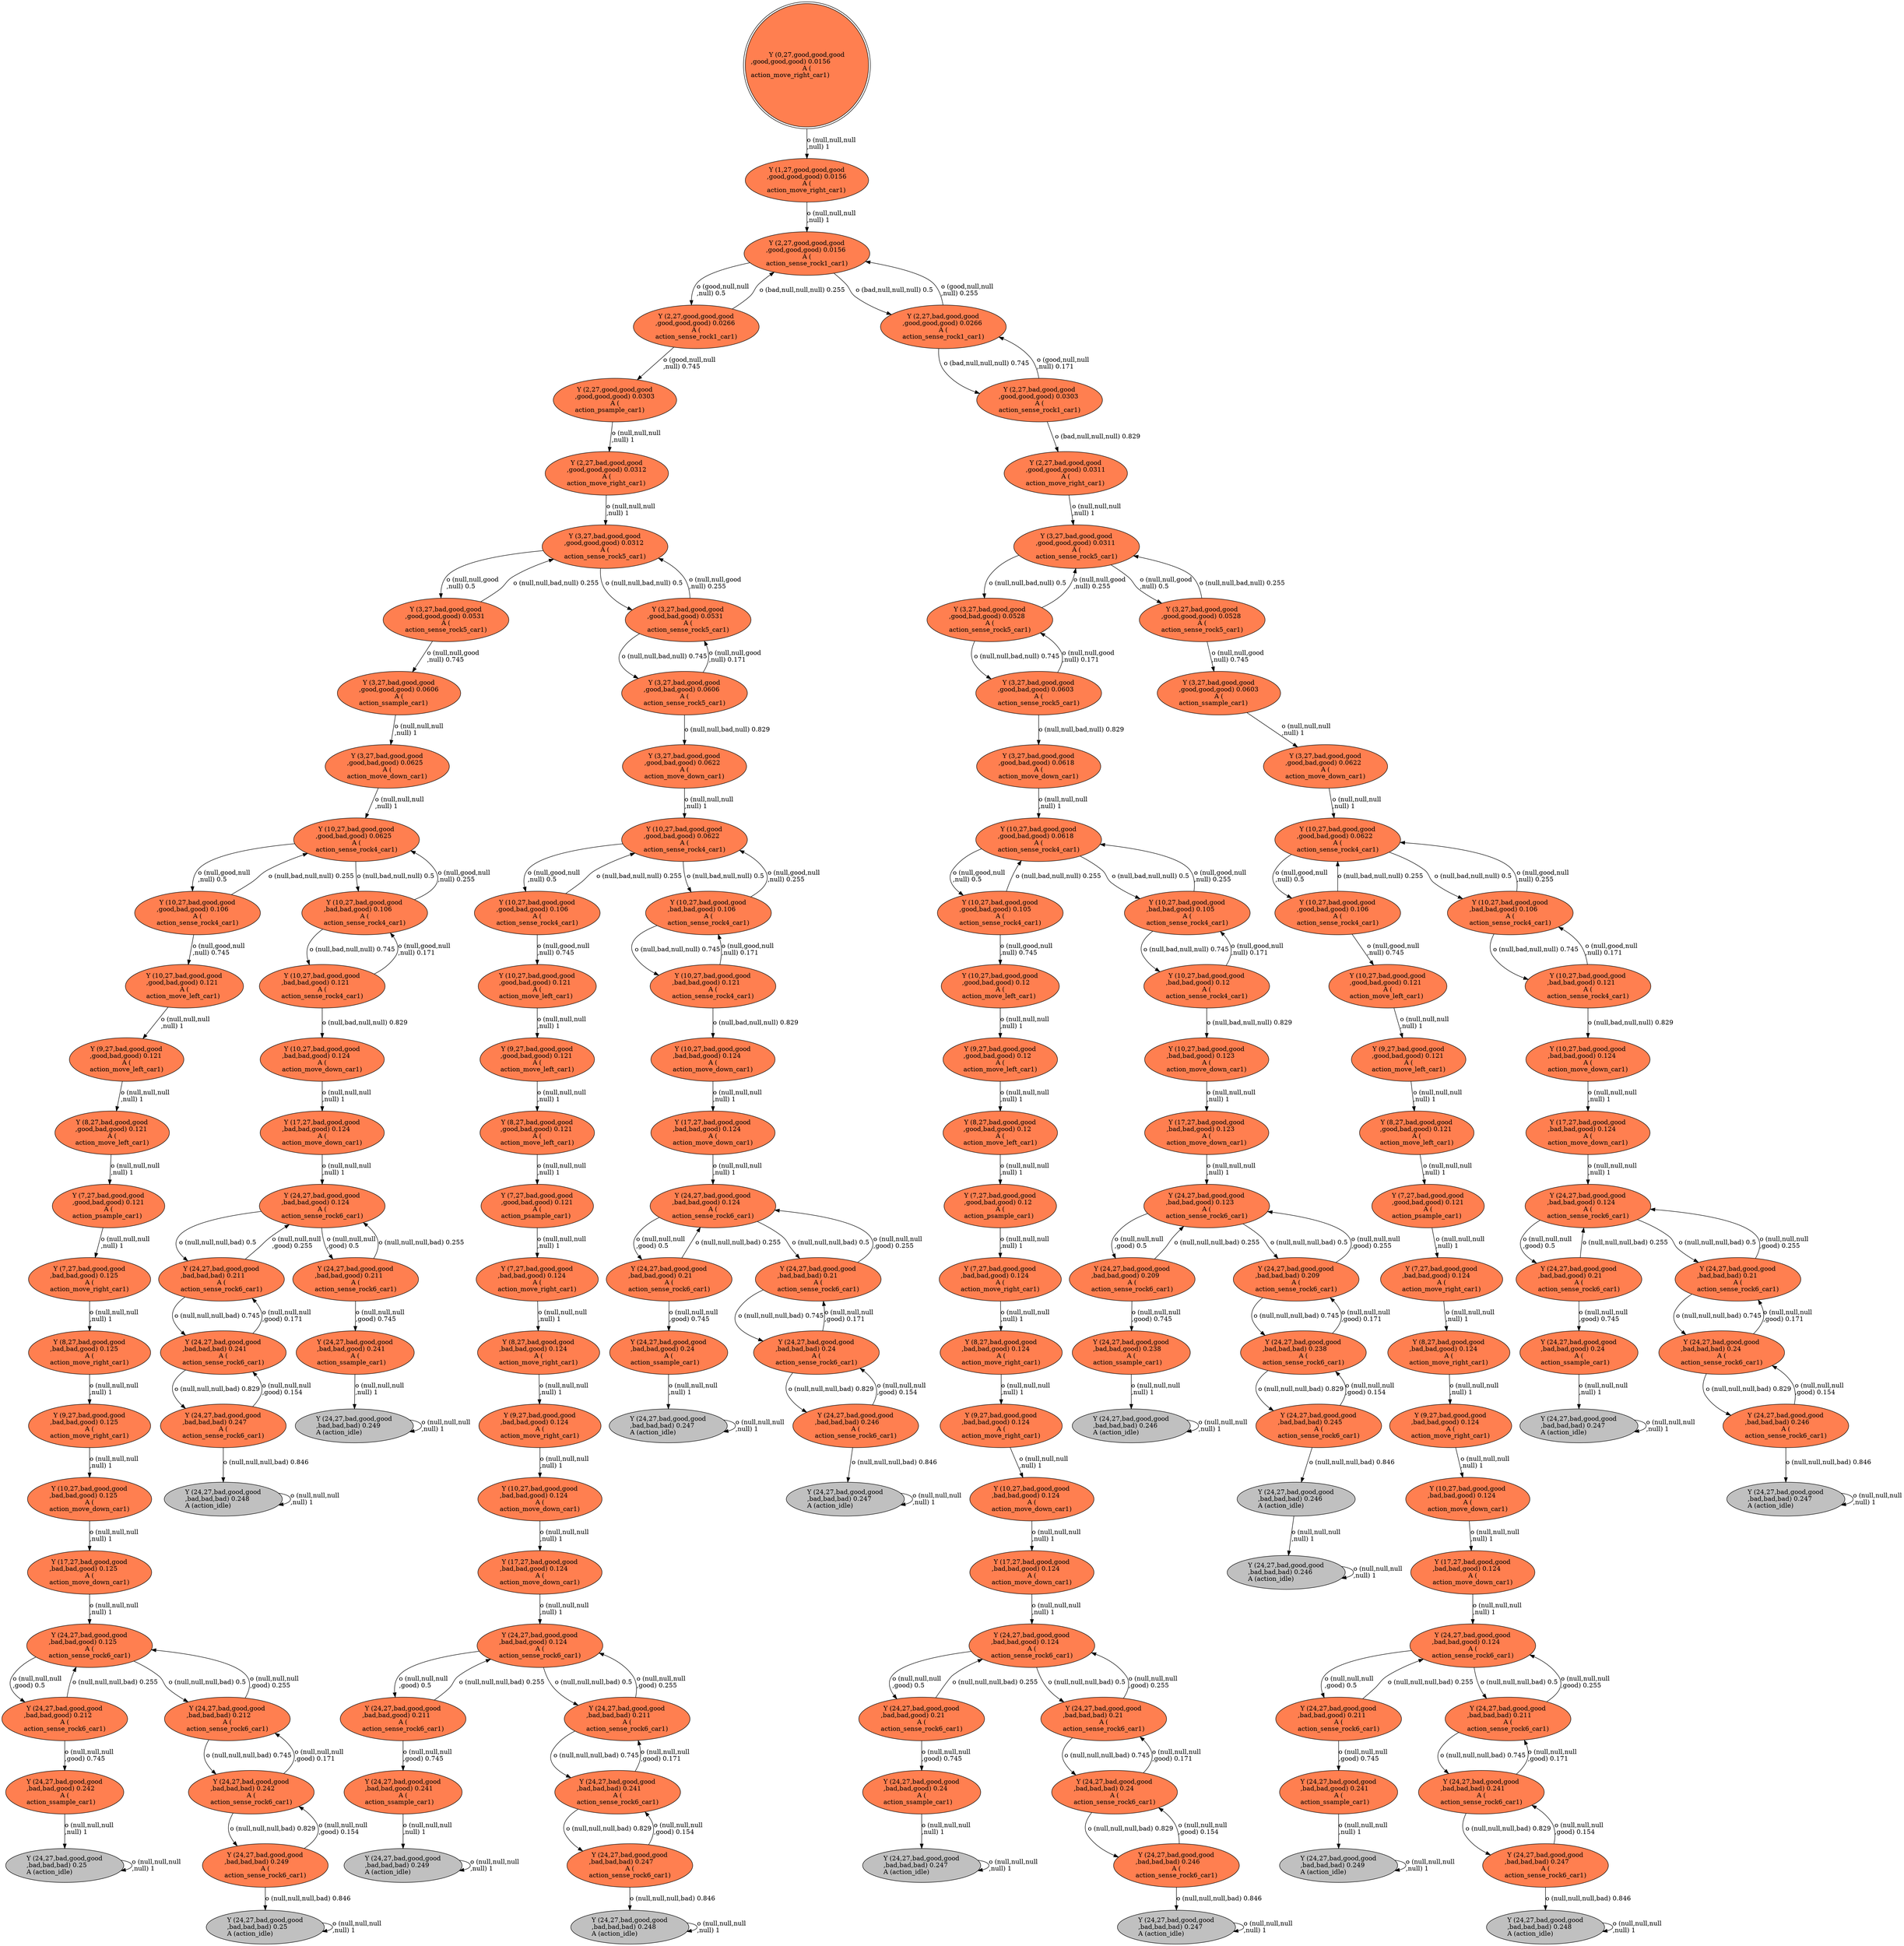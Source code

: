 digraph G {
root [color=black, fillcolor=coral, label="Y (0,27,good,good,good\n,good,good,good) 0.0156\lA (\naction_move_right_car1)\l", labeljust="l", shape=doublecircle, style=filled];
x0row27 [color=black, fillcolor=coral, label="Y (2,27,bad,good,good\n,good,good,good) 0.0312\lA (\naction_move_right_car1)\l", style=filled];
x0row28 [color=black, fillcolor=coral, label="Y (2,27,good,good,good\n,good,good,good) 0.0266\lA (\naction_sense_rock1_car1)\l", style=filled];
x0row29 [color=black, fillcolor=coral, label="Y (2,27,bad,good,good\n,good,good,good) 0.0266\lA (\naction_sense_rock1_car1)\l", style=filled];
x0row41 [color=black, fillcolor=coral, label="Y (2,27,good,good,good\n,good,good,good) 0.0303\lA (\naction_psample_car1)\l", style=filled];
x0row63 [color=black, fillcolor=coral, label="Y (3,27,bad,good,good\n,good,good,good) 0.0312\lA (\naction_sense_rock5_car1)\l", style=filled];
x0row74 [color=black, fillcolor=coral, label="Y (3,27,bad,good,good\n,good,bad,good) 0.0625\lA (\naction_move_down_car1)\l", style=filled];
x0row193 [color=black, fillcolor=grey, label="Y (24,27,bad,good,good\n,bad,bad,bad) 0.25\lA (action_idle)\l", style=filled];
x0row194 [color=black, fillcolor=coral, label="Y (24,27,bad,good,good\n,bad,bad,good) 0.212\lA (\naction_sense_rock6_car1)\l", style=filled];
x0row195 [color=black, fillcolor=coral, label="Y (24,27,bad,good,good\n,bad,bad,bad) 0.212\lA (\naction_sense_rock6_car1)\l", style=filled];
x0row200 [color=black, fillcolor=coral, label="Y (24,27,bad,good,good\n,bad,bad,good) 0.242\lA (\naction_ssample_car1)\l", style=filled];
x0row1 [color=black, fillcolor=coral, label="Y (1,27,good,good,good\n,good,good,good) 0.0156\lA (\naction_move_right_car1)\l", style=filled];
x0row111 [color=black, fillcolor=coral, label="Y (10,27,bad,good,good\n,good,bad,good) 0.106\lA (\naction_sense_rock4_car1)\l", style=filled];
x0row112 [color=black, fillcolor=coral, label="Y (10,27,bad,good,good\n,bad,bad,good) 0.106\lA (\naction_sense_rock4_car1)\l", style=filled];
x0row120 [color=black, fillcolor=coral, label="Y (10,27,bad,good,good\n,good,bad,good) 0.121\lA (\naction_move_left_car1)\l", style=filled];
x0row125 [color=black, fillcolor=coral, label="Y (9,27,bad,good,good\n,good,bad,good) 0.121\lA (\naction_move_left_car1)\l", style=filled];
x0row160 [color=black, fillcolor=coral, label="Y (8,27,bad,good,good\n,bad,bad,good) 0.125\lA (\naction_move_right_car1)\l", style=filled];
x0row102 [color=black, fillcolor=coral, label="Y (10,27,bad,good,good\n,good,bad,good) 0.0625\lA (\naction_sense_rock4_car1)\l", style=filled];
x0row250 [color=black, fillcolor=coral, label="Y (17,27,bad,good,good\n,bad,bad,good) 0.124\lA (\naction_move_down_car1)\l", style=filled];
x0row265 [color=black, fillcolor=grey, label="Y (24,27,bad,good,good\n,bad,bad,bad) 0.249\lA (action_idle)\l", style=filled];
x0row13 [color=black, fillcolor=coral, label="Y (2,27,good,good,good\n,good,good,good) 0.0156\lA (\naction_sense_rock1_car1)\l", style=filled];
x0row77 [color=black, fillcolor=coral, label="Y (3,27,bad,good,good\n,good,good,good) 0.0531\lA (\naction_sense_rock5_car1)\l", style=filled];
x0row78 [color=black, fillcolor=coral, label="Y (3,27,bad,good,good\n,good,bad,good) 0.0531\lA (\naction_sense_rock5_car1)\l", style=filled];
x0row87 [color=black, fillcolor=coral, label="Y (3,27,bad,good,good\n,good,good,good) 0.0606\lA (\naction_ssample_car1)\l", style=filled];
x0row902 [color=black, fillcolor=grey, label="Y (24,27,bad,good,good\n,bad,bad,bad) 0.247\lA (action_idle)\l", style=filled];
x0row907 [color=black, fillcolor=coral, label="Y (24,27,bad,good,good\n,bad,bad,good) 0.21\lA (\naction_sense_rock6_car1)\l", style=filled];
x0row908 [color=black, fillcolor=coral, label="Y (24,27,bad,good,good\n,bad,bad,bad) 0.21\lA (\naction_sense_rock6_car1)\l", style=filled];
x0row917 [color=black, fillcolor=coral, label="Y (24,27,bad,good,good\n,bad,bad,good) 0.24\lA (\naction_ssample_car1)\l", style=filled];
x0row943 [color=black, fillcolor=coral, label="Y (24,27,bad,good,good\n,bad,bad,bad) 0.24\lA (\naction_sense_rock6_car1)\l", style=filled];
x0row952 [color=black, fillcolor=coral, label="Y (24,27,bad,good,good\n,bad,bad,bad) 0.246\lA (\naction_sense_rock6_car1)\l", style=filled];
x0row961 [color=black, fillcolor=grey, label="Y (24,27,bad,good,good\n,bad,bad,bad) 0.247\lA (action_idle)\l", style=filled];
x0row979 [color=black, fillcolor=coral, label="Y (3,27,bad,good,good\n,good,bad,good) 0.0603\lA (\naction_sense_rock5_car1)\l", style=filled];
x0row1331 [color=black, fillcolor=grey, label="Y (24,27,bad,good,good\n,bad,bad,bad) 0.246\lA (action_idle)\l", style=filled];
x0row990 [color=black, fillcolor=coral, label="Y (3,27,bad,good,good\n,good,bad,good) 0.0618\lA (\naction_move_down_car1)\l", style=filled];
x0row996 [color=black, fillcolor=coral, label="Y (10,27,bad,good,good\n,good,bad,good) 0.0618\lA (\naction_sense_rock4_car1)\l", style=filled];
x0row324 [color=black, fillcolor=coral, label="Y (3,27,bad,good,good\n,good,bad,good) 0.0606\lA (\naction_sense_rock5_car1)\l", style=filled];
x0row333 [color=black, fillcolor=coral, label="Y (3,27,bad,good,good\n,good,bad,good) 0.0622\lA (\naction_move_down_car1)\l", style=filled];
x0row339 [color=black, fillcolor=coral, label="Y (10,27,bad,good,good\n,good,bad,good) 0.0622\lA (\naction_sense_rock4_car1)\l", style=filled];
x0row1010 [color=black, fillcolor=coral, label="Y (10,27,bad,good,good\n,good,bad,good) 0.105\lA (\naction_sense_rock4_car1)\l", style=filled];
x0row1011 [color=black, fillcolor=coral, label="Y (10,27,bad,good,good\n,bad,bad,good) 0.105\lA (\naction_sense_rock4_car1)\l", style=filled];
x0row1023 [color=black, fillcolor=coral, label="Y (10,27,bad,good,good\n,good,bad,good) 0.12\lA (\naction_move_left_car1)\l", style=filled];
x0row1030 [color=black, fillcolor=coral, label="Y (9,27,bad,good,good\n,good,bad,good) 0.12\lA (\naction_move_left_car1)\l", style=filled];
x0row1042 [color=black, fillcolor=coral, label="Y (8,27,bad,good,good\n,good,bad,good) 0.12\lA (\naction_move_left_car1)\l", style=filled];
x0row1055 [color=black, fillcolor=coral, label="Y (7,27,bad,good,good\n,good,bad,good) 0.12\lA (\naction_psample_car1)\l", style=filled];
x0row741 [color=black, fillcolor=coral, label="Y (7,27,bad,good,good\n,good,bad,good) 0.121\lA (\naction_psample_car1)\l", style=filled];
x0row564 [color=black, fillcolor=coral, label="Y (24,27,bad,good,good\n,bad,bad,good) 0.24\lA (\naction_ssample_car1)\l", style=filled];
x0row539 [color=black, fillcolor=coral, label="Y (24,27,bad,good,good\n,bad,bad,good) 0.124\lA (\naction_sense_rock6_car1)\l", style=filled];
x0row549 [color=black, fillcolor=grey, label="Y (24,27,bad,good,good\n,bad,bad,bad) 0.247\lA (action_idle)\l", style=filled];
x0row554 [color=black, fillcolor=coral, label="Y (24,27,bad,good,good\n,bad,bad,good) 0.21\lA (\naction_sense_rock6_car1)\l", style=filled];
x0row555 [color=black, fillcolor=coral, label="Y (24,27,bad,good,good\n,bad,bad,bad) 0.21\lA (\naction_sense_rock6_car1)\l", style=filled];
x0row511 [color=black, fillcolor=coral, label="Y (10,27,bad,good,good\n,bad,bad,good) 0.121\lA (\naction_sense_rock4_car1)\l", style=filled];
x0row754 [color=black, fillcolor=coral, label="Y (7,27,bad,good,good\n,bad,bad,good) 0.124\lA (\naction_move_right_car1)\l", style=filled];
x0row763 [color=black, fillcolor=coral, label="Y (8,27,bad,good,good\n,bad,bad,good) 0.124\lA (\naction_move_right_car1)\l", style=filled];
x0row623 [color=black, fillcolor=coral, label="Y (2,27,bad,good,good\n,good,good,good) 0.0303\lA (\naction_sense_rock1_car1)\l", style=filled];
x0row635 [color=black, fillcolor=coral, label="Y (2,27,bad,good,good\n,good,good,good) 0.0311\lA (\naction_move_right_car1)\l", style=filled];
x0row484 [color=black, fillcolor=coral, label="Y (24,27,bad,good,good\n,bad,bad,bad) 0.241\lA (\naction_sense_rock6_car1)\l", style=filled];
x0row491 [color=black, fillcolor=coral, label="Y (24,27,bad,good,good\n,bad,bad,bad) 0.247\lA (\naction_sense_rock6_car1)\l", style=filled];
x0row498 [color=black, fillcolor=grey, label="Y (24,27,bad,good,good\n,bad,bad,bad) 0.248\lA (action_idle)\l", style=filled];
x0row521 [color=black, fillcolor=coral, label="Y (10,27,bad,good,good\n,bad,bad,good) 0.124\lA (\naction_move_down_car1)\l", style=filled];
x0row530 [color=black, fillcolor=coral, label="Y (17,27,bad,good,good\n,bad,bad,good) 0.124\lA (\naction_move_down_car1)\l", style=filled];
x0row608 [color=black, fillcolor=grey, label="Y (24,27,bad,good,good\n,bad,bad,bad) 0.247\lA (action_idle)\l", style=filled];
x0row1124 [color=black, fillcolor=coral, label="Y (24,27,bad,good,good\n,bad,bad,good) 0.124\lA (\naction_sense_rock6_car1)\l", style=filled];
x0row1134 [color=black, fillcolor=grey, label="Y (24,27,bad,good,good\n,bad,bad,bad) 0.247\lA (action_idle)\l", style=filled];
x0row1139 [color=black, fillcolor=coral, label="Y (24,27,bad,good,good\n,bad,bad,good) 0.21\lA (\naction_sense_rock6_car1)\l", style=filled];
x0row1140 [color=black, fillcolor=coral, label="Y (24,27,bad,good,good\n,bad,bad,bad) 0.21\lA (\naction_sense_rock6_car1)\l", style=filled];
x0row1210 [color=black, fillcolor=coral, label="Y (10,27,bad,good,good\n,bad,bad,good) 0.12\lA (\naction_sense_rock4_car1)\l", style=filled];
x0row1222 [color=black, fillcolor=coral, label="Y (10,27,bad,good,good\n,bad,bad,good) 0.123\lA (\naction_move_down_car1)\l", style=filled];
x0row704 [color=black, fillcolor=coral, label="Y (10,27,bad,good,good\n,good,bad,good) 0.106\lA (\naction_sense_rock4_car1)\l", style=filled];
x0row705 [color=black, fillcolor=coral, label="Y (10,27,bad,good,good\n,bad,bad,good) 0.106\lA (\naction_sense_rock4_car1)\l", style=filled];
x0row730 [color=black, fillcolor=coral, label="Y (8,27,bad,good,good\n,good,bad,good) 0.121\lA (\naction_move_left_car1)\l", style=filled];
x0row715 [color=black, fillcolor=coral, label="Y (10,27,bad,good,good\n,good,bad,good) 0.121\lA (\naction_move_left_car1)\l", style=filled];
x0row720 [color=black, fillcolor=coral, label="Y (9,27,bad,good,good\n,good,bad,good) 0.121\lA (\naction_move_left_car1)\l", style=filled];
x0row464 [color=black, fillcolor=coral, label="Y (24,27,bad,good,good\n,bad,bad,good) 0.241\lA (\naction_ssample_car1)\l", style=filled];
x0row663 [color=black, fillcolor=coral, label="Y (3,27,bad,good,good\n,good,bad,good) 0.0528\lA (\naction_sense_rock5_car1)\l", style=filled];
x0row662 [color=black, fillcolor=coral, label="Y (3,27,bad,good,good\n,good,good,good) 0.0528\lA (\naction_sense_rock5_car1)\l", style=filled];
x0row674 [color=black, fillcolor=coral, label="Y (3,27,bad,good,good\n,good,good,good) 0.0603\lA (\naction_ssample_car1)\l", style=filled];
x0row303 [color=black, fillcolor=coral, label="Y (24,27,bad,good,good\n,bad,bad,bad) 0.247\lA (\naction_sense_rock6_car1)\l", style=filled];
x0row310 [color=black, fillcolor=grey, label="Y (24,27,bad,good,good\n,bad,bad,bad) 0.248\lA (action_idle)\l", style=filled];
x0row182 [color=black, fillcolor=coral, label="Y (17,27,bad,good,good\n,bad,bad,good) 0.125\lA (\naction_move_down_car1)\l", style=filled];
x0row187 [color=black, fillcolor=coral, label="Y (24,27,bad,good,good\n,bad,bad,good) 0.125\lA (\naction_sense_rock6_car1)\l", style=filled];
x0row296 [color=black, fillcolor=coral, label="Y (24,27,bad,good,good\n,bad,bad,bad) 0.241\lA (\naction_sense_rock6_car1)\l", style=filled];
x0row167 [color=black, fillcolor=coral, label="Y (9,27,bad,good,good\n,bad,bad,good) 0.125\lA (\naction_move_right_car1)\l", style=filled];
x0row174 [color=black, fillcolor=coral, label="Y (10,27,bad,good,good\n,bad,bad,good) 0.125\lA (\naction_move_down_car1)\l", style=filled];
x0row219 [color=black, fillcolor=coral, label="Y (24,27,bad,good,good\n,bad,bad,bad) 0.249\lA (\naction_sense_rock6_car1)\l", style=filled];
x0row224 [color=black, fillcolor=grey, label="Y (24,27,bad,good,good\n,bad,bad,bad) 0.25\lA (action_idle)\l", style=filled];
x0row257 [color=black, fillcolor=coral, label="Y (24,27,bad,good,good\n,bad,bad,good) 0.124\lA (\naction_sense_rock6_car1)\l", style=filled];
x0row133 [color=black, fillcolor=coral, label="Y (8,27,bad,good,good\n,good,bad,good) 0.121\lA (\naction_move_left_car1)\l", style=filled];
x0row142 [color=black, fillcolor=coral, label="Y (7,27,bad,good,good\n,good,bad,good) 0.121\lA (\naction_psample_car1)\l", style=filled];
x0row269 [color=black, fillcolor=coral, label="Y (24,27,bad,good,good\n,bad,bad,bad) 0.211\lA (\naction_sense_rock6_car1)\l", style=filled];
x0row268 [color=black, fillcolor=coral, label="Y (24,27,bad,good,good\n,bad,bad,good) 0.211\lA (\naction_sense_rock6_car1)\l", style=filled];
x0row276 [color=black, fillcolor=coral, label="Y (24,27,bad,good,good\n,bad,bad,good) 0.241\lA (\naction_ssample_car1)\l", style=filled];
x0row153 [color=black, fillcolor=coral, label="Y (7,27,bad,good,good\n,bad,bad,good) 0.125\lA (\naction_move_right_car1)\l", style=filled];
x0row214 [color=black, fillcolor=coral, label="Y (24,27,bad,good,good\n,bad,bad,bad) 0.242\lA (\naction_sense_rock6_car1)\l", style=filled];
x0row235 [color=black, fillcolor=coral, label="Y (10,27,bad,good,good\n,bad,bad,good) 0.121\lA (\naction_sense_rock4_car1)\l", style=filled];
x0row243 [color=black, fillcolor=coral, label="Y (10,27,bad,good,good\n,bad,bad,good) 0.124\lA (\naction_move_down_car1)\l", style=filled];
x0row691 [color=black, fillcolor=coral, label="Y (10,27,bad,good,good\n,good,bad,good) 0.0622\lA (\naction_sense_rock4_car1)\l", style=filled];
x0row1254 [color=black, fillcolor=grey, label="Y (24,27,bad,good,good\n,bad,bad,bad) 0.246\lA (action_idle)\l", style=filled];
x0row1261 [color=black, fillcolor=coral, label="Y (24,27,bad,good,good\n,bad,bad,good) 0.209\lA (\naction_sense_rock6_car1)\l", style=filled];
x0row1262 [color=black, fillcolor=coral, label="Y (24,27,bad,good,good\n,bad,bad,bad) 0.209\lA (\naction_sense_rock6_car1)\l", style=filled];
x0row590 [color=black, fillcolor=coral, label="Y (24,27,bad,good,good\n,bad,bad,bad) 0.24\lA (\naction_sense_rock6_car1)\l", style=filled];
x0row599 [color=black, fillcolor=coral, label="Y (24,27,bad,good,good\n,bad,bad,bad) 0.246\lA (\naction_sense_rock6_car1)\l", style=filled];
x0row772 [color=black, fillcolor=coral, label="Y (9,27,bad,good,good\n,bad,bad,good) 0.124\lA (\naction_move_right_car1)\l", style=filled];
x0row781 [color=black, fillcolor=coral, label="Y (10,27,bad,good,good\n,bad,bad,good) 0.124\lA (\naction_move_down_car1)\l", style=filled];
x0row806 [color=black, fillcolor=grey, label="Y (24,27,bad,good,good\n,bad,bad,bad) 0.249\lA (action_idle)\l", style=filled];
x0row809 [color=black, fillcolor=coral, label="Y (24,27,bad,good,good\n,bad,bad,good) 0.211\lA (\naction_sense_rock6_car1)\l", style=filled];
x0row810 [color=black, fillcolor=coral, label="Y (24,27,bad,good,good\n,bad,bad,bad) 0.211\lA (\naction_sense_rock6_car1)\l", style=filled];
x0row817 [color=black, fillcolor=coral, label="Y (24,27,bad,good,good\n,bad,bad,good) 0.241\lA (\naction_ssample_car1)\l", style=filled];
x0row1231 [color=black, fillcolor=coral, label="Y (17,27,bad,good,good\n,bad,bad,good) 0.123\lA (\naction_move_down_car1)\l", style=filled];
x0row1242 [color=black, fillcolor=coral, label="Y (24,27,bad,good,good\n,bad,bad,good) 0.123\lA (\naction_sense_rock6_car1)\l", style=filled];
x0row844 [color=black, fillcolor=coral, label="Y (24,27,bad,good,good\n,bad,bad,bad) 0.247\lA (\naction_sense_rock6_car1)\l", style=filled];
x0row851 [color=black, fillcolor=grey, label="Y (24,27,bad,good,good\n,bad,bad,bad) 0.248\lA (action_idle)\l", style=filled];
x0row645 [color=black, fillcolor=coral, label="Y (3,27,bad,good,good\n,good,good,good) 0.0311\lA (\naction_sense_rock5_car1)\l", style=filled];
x0row657 [color=black, fillcolor=coral, label="Y (3,27,bad,good,good\n,good,bad,good) 0.0622\lA (\naction_move_down_car1)\l", style=filled];
x0row1316 [color=black, fillcolor=coral, label="Y (24,27,bad,good,good\n,bad,bad,bad) 0.245\lA (\naction_sense_rock6_car1)\l", style=filled];
x0row1327 [color=black, fillcolor=grey, label="Y (24,27,bad,good,good\n,bad,bad,bad) 0.246\lA (action_idle)\l", style=filled];
x0row1103 [color=black, fillcolor=coral, label="Y (10,27,bad,good,good\n,bad,bad,good) 0.124\lA (\naction_move_down_car1)\l", style=filled];
x0row1115 [color=black, fillcolor=coral, label="Y (17,27,bad,good,good\n,bad,bad,good) 0.124\lA (\naction_move_down_car1)\l", style=filled];
x0row883 [color=black, fillcolor=coral, label="Y (17,27,bad,good,good\n,bad,bad,good) 0.124\lA (\naction_move_down_car1)\l", style=filled];
x0row892 [color=black, fillcolor=coral, label="Y (24,27,bad,good,good\n,bad,bad,good) 0.124\lA (\naction_sense_rock6_car1)\l", style=filled];
x0row428 [color=black, fillcolor=coral, label="Y (10,27,bad,good,good\n,bad,bad,good) 0.124\lA (\naction_move_down_car1)\l", style=filled];
x0row438 [color=black, fillcolor=coral, label="Y (17,27,bad,good,good\n,bad,bad,good) 0.124\lA (\naction_move_down_car1)\l", style=filled];
x0row445 [color=black, fillcolor=coral, label="Y (24,27,bad,good,good\n,bad,bad,good) 0.124\lA (\naction_sense_rock6_car1)\l", style=filled];
x0row388 [color=black, fillcolor=coral, label="Y (7,27,bad,good,good\n,good,bad,good) 0.121\lA (\naction_psample_car1)\l", style=filled];
x0row401 [color=black, fillcolor=coral, label="Y (7,27,bad,good,good\n,bad,bad,good) 0.124\lA (\naction_move_right_car1)\l", style=filled];
x0row1305 [color=black, fillcolor=coral, label="Y (24,27,bad,good,good\n,bad,bad,bad) 0.238\lA (\naction_sense_rock6_car1)\l", style=filled];
x0row1175 [color=black, fillcolor=coral, label="Y (24,27,bad,good,good\n,bad,bad,bad) 0.24\lA (\naction_sense_rock6_car1)\l", style=filled];
x0row1184 [color=black, fillcolor=coral, label="Y (24,27,bad,good,good\n,bad,bad,bad) 0.246\lA (\naction_sense_rock6_car1)\l", style=filled];
x0row453 [color=black, fillcolor=grey, label="Y (24,27,bad,good,good\n,bad,bad,bad) 0.249\lA (action_idle)\l", style=filled];
x0row456 [color=black, fillcolor=coral, label="Y (24,27,bad,good,good\n,bad,bad,good) 0.211\lA (\naction_sense_rock6_car1)\l", style=filled];
x0row457 [color=black, fillcolor=coral, label="Y (24,27,bad,good,good\n,bad,bad,bad) 0.211\lA (\naction_sense_rock6_car1)\l", style=filled];
x0row1273 [color=black, fillcolor=coral, label="Y (24,27,bad,good,good\n,bad,bad,good) 0.238\lA (\naction_ssample_car1)\l", style=filled];
x0row1149 [color=black, fillcolor=coral, label="Y (24,27,bad,good,good\n,bad,bad,good) 0.24\lA (\naction_ssample_car1)\l", style=filled];
x0row410 [color=black, fillcolor=coral, label="Y (8,27,bad,good,good\n,bad,bad,good) 0.124\lA (\naction_move_right_car1)\l", style=filled];
x0row419 [color=black, fillcolor=coral, label="Y (9,27,bad,good,good\n,bad,bad,good) 0.124\lA (\naction_move_right_car1)\l", style=filled];
x0row349 [color=black, fillcolor=coral, label="Y (10,27,bad,good,good\n,good,bad,good) 0.106\lA (\naction_sense_rock4_car1)\l", style=filled];
x0row350 [color=black, fillcolor=coral, label="Y (10,27,bad,good,good\n,bad,bad,good) 0.106\lA (\naction_sense_rock4_car1)\l", style=filled];
x0row360 [color=black, fillcolor=coral, label="Y (10,27,bad,good,good\n,good,bad,good) 0.121\lA (\naction_move_left_car1)\l", style=filled];
x0row367 [color=black, fillcolor=coral, label="Y (9,27,bad,good,good\n,good,bad,good) 0.121\lA (\naction_move_left_car1)\l", style=filled];
x0row377 [color=black, fillcolor=coral, label="Y (8,27,bad,good,good\n,good,bad,good) 0.121\lA (\naction_move_left_car1)\l", style=filled];
x0row837 [color=black, fillcolor=coral, label="Y (24,27,bad,good,good\n,bad,bad,bad) 0.241\lA (\naction_sense_rock6_car1)\l", style=filled];
x0row1070 [color=black, fillcolor=coral, label="Y (7,27,bad,good,good\n,bad,bad,good) 0.124\lA (\naction_move_right_car1)\l", style=filled];
x0row1193 [color=black, fillcolor=grey, label="Y (24,27,bad,good,good\n,bad,bad,bad) 0.247\lA (action_idle)\l", style=filled];
x0row866 [color=black, fillcolor=coral, label="Y (10,27,bad,good,good\n,bad,bad,good) 0.121\lA (\naction_sense_rock4_car1)\l", style=filled];
x0row876 [color=black, fillcolor=coral, label="Y (10,27,bad,good,good\n,bad,bad,good) 0.124\lA (\naction_move_down_car1)\l", style=filled];
x0row1081 [color=black, fillcolor=coral, label="Y (8,27,bad,good,good\n,bad,bad,good) 0.124\lA (\naction_move_right_car1)\l", style=filled];
x0row1092 [color=black, fillcolor=coral, label="Y (9,27,bad,good,good\n,bad,bad,good) 0.124\lA (\naction_move_right_car1)\l", style=filled];
x0row791 [color=black, fillcolor=coral, label="Y (17,27,bad,good,good\n,bad,bad,good) 0.124\lA (\naction_move_down_car1)\l", style=filled];
x0row798 [color=black, fillcolor=coral, label="Y (24,27,bad,good,good\n,bad,bad,good) 0.124\lA (\naction_sense_rock6_car1)\l", style=filled];
root -> x0row1  [label="o (null,null,null\n,null) 1\l"];
x0row1 -> x0row13  [label="o (null,null,null\n,null) 1\l"];
x0row13 -> x0row28  [label="o (good,null,null\n,null) 0.5\l"];
x0row13 -> x0row29  [label="o (bad,null,null,null) 0.5\l"];
x0row28 -> x0row41  [label="o (good,null,null\n,null) 0.745\l"];
x0row28 -> x0row13  [label="o (bad,null,null,null) 0.255\l"];
x0row41 -> x0row27  [label="o (null,null,null\n,null) 1\l"];
x0row27 -> x0row63  [label="o (null,null,null\n,null) 1\l"];
x0row63 -> x0row77  [label="o (null,null,good\n,null) 0.5\l"];
x0row63 -> x0row78  [label="o (null,null,bad,null) 0.5\l"];
x0row77 -> x0row87  [label="o (null,null,good\n,null) 0.745\l"];
x0row77 -> x0row63  [label="o (null,null,bad,null) 0.255\l"];
x0row87 -> x0row74  [label="o (null,null,null\n,null) 1\l"];
x0row74 -> x0row102  [label="o (null,null,null\n,null) 1\l"];
x0row102 -> x0row111  [label="o (null,good,null\n,null) 0.5\l"];
x0row102 -> x0row112  [label="o (null,bad,null,null) 0.5\l"];
x0row111 -> x0row120  [label="o (null,good,null\n,null) 0.745\l"];
x0row111 -> x0row102  [label="o (null,bad,null,null) 0.255\l"];
x0row120 -> x0row125  [label="o (null,null,null\n,null) 1\l"];
x0row125 -> x0row133  [label="o (null,null,null\n,null) 1\l"];
x0row133 -> x0row142  [label="o (null,null,null\n,null) 1\l"];
x0row142 -> x0row153  [label="o (null,null,null\n,null) 1\l"];
x0row153 -> x0row160  [label="o (null,null,null\n,null) 1\l"];
x0row160 -> x0row167  [label="o (null,null,null\n,null) 1\l"];
x0row167 -> x0row174  [label="o (null,null,null\n,null) 1\l"];
x0row174 -> x0row182  [label="o (null,null,null\n,null) 1\l"];
x0row182 -> x0row187  [label="o (null,null,null\n,null) 1\l"];
x0row187 -> x0row194  [label="o (null,null,null\n,good) 0.5\l"];
x0row187 -> x0row195  [label="o (null,null,null,bad) 0.5\l"];
x0row194 -> x0row200  [label="o (null,null,null\n,good) 0.745\l"];
x0row194 -> x0row187  [label="o (null,null,null,bad) 0.255\l"];
x0row200 -> x0row193  [label="o (null,null,null\n,null) 1\l"];
x0row193 -> x0row193  [label="o (null,null,null\n,null) 1\l"];
x0row195 -> x0row187  [label="o (null,null,null\n,good) 0.255\l"];
x0row195 -> x0row214  [label="o (null,null,null,bad) 0.745\l"];
x0row214 -> x0row195  [label="o (null,null,null\n,good) 0.171\l"];
x0row214 -> x0row219  [label="o (null,null,null,bad) 0.829\l"];
x0row219 -> x0row214  [label="o (null,null,null\n,good) 0.154\l"];
x0row219 -> x0row224  [label="o (null,null,null,bad) 0.846\l"];
x0row224 -> x0row224  [label="o (null,null,null\n,null) 1\l"];
x0row112 -> x0row102  [label="o (null,good,null\n,null) 0.255\l"];
x0row112 -> x0row235  [label="o (null,bad,null,null) 0.745\l"];
x0row235 -> x0row112  [label="o (null,good,null\n,null) 0.171\l"];
x0row235 -> x0row243  [label="o (null,bad,null,null) 0.829\l"];
x0row243 -> x0row250  [label="o (null,null,null\n,null) 1\l"];
x0row250 -> x0row257  [label="o (null,null,null\n,null) 1\l"];
x0row257 -> x0row268  [label="o (null,null,null\n,good) 0.5\l"];
x0row257 -> x0row269  [label="o (null,null,null,bad) 0.5\l"];
x0row268 -> x0row276  [label="o (null,null,null\n,good) 0.745\l"];
x0row268 -> x0row257  [label="o (null,null,null,bad) 0.255\l"];
x0row276 -> x0row265  [label="o (null,null,null\n,null) 1\l"];
x0row265 -> x0row265  [label="o (null,null,null\n,null) 1\l"];
x0row269 -> x0row257  [label="o (null,null,null\n,good) 0.255\l"];
x0row269 -> x0row296  [label="o (null,null,null,bad) 0.745\l"];
x0row296 -> x0row269  [label="o (null,null,null\n,good) 0.171\l"];
x0row296 -> x0row303  [label="o (null,null,null,bad) 0.829\l"];
x0row303 -> x0row296  [label="o (null,null,null\n,good) 0.154\l"];
x0row303 -> x0row310  [label="o (null,null,null,bad) 0.846\l"];
x0row310 -> x0row310  [label="o (null,null,null\n,null) 1\l"];
x0row78 -> x0row63  [label="o (null,null,good\n,null) 0.255\l"];
x0row78 -> x0row324  [label="o (null,null,bad,null) 0.745\l"];
x0row324 -> x0row78  [label="o (null,null,good\n,null) 0.171\l"];
x0row324 -> x0row333  [label="o (null,null,bad,null) 0.829\l"];
x0row333 -> x0row339  [label="o (null,null,null\n,null) 1\l"];
x0row339 -> x0row349  [label="o (null,good,null\n,null) 0.5\l"];
x0row339 -> x0row350  [label="o (null,bad,null,null) 0.5\l"];
x0row349 -> x0row360  [label="o (null,good,null\n,null) 0.745\l"];
x0row349 -> x0row339  [label="o (null,bad,null,null) 0.255\l"];
x0row360 -> x0row367  [label="o (null,null,null\n,null) 1\l"];
x0row367 -> x0row377  [label="o (null,null,null\n,null) 1\l"];
x0row377 -> x0row388  [label="o (null,null,null\n,null) 1\l"];
x0row388 -> x0row401  [label="o (null,null,null\n,null) 1\l"];
x0row401 -> x0row410  [label="o (null,null,null\n,null) 1\l"];
x0row410 -> x0row419  [label="o (null,null,null\n,null) 1\l"];
x0row419 -> x0row428  [label="o (null,null,null\n,null) 1\l"];
x0row428 -> x0row438  [label="o (null,null,null\n,null) 1\l"];
x0row438 -> x0row445  [label="o (null,null,null\n,null) 1\l"];
x0row445 -> x0row456  [label="o (null,null,null\n,good) 0.5\l"];
x0row445 -> x0row457  [label="o (null,null,null,bad) 0.5\l"];
x0row456 -> x0row464  [label="o (null,null,null\n,good) 0.745\l"];
x0row456 -> x0row445  [label="o (null,null,null,bad) 0.255\l"];
x0row464 -> x0row453  [label="o (null,null,null\n,null) 1\l"];
x0row453 -> x0row453  [label="o (null,null,null\n,null) 1\l"];
x0row457 -> x0row445  [label="o (null,null,null\n,good) 0.255\l"];
x0row457 -> x0row484  [label="o (null,null,null,bad) 0.745\l"];
x0row484 -> x0row457  [label="o (null,null,null\n,good) 0.171\l"];
x0row484 -> x0row491  [label="o (null,null,null,bad) 0.829\l"];
x0row491 -> x0row484  [label="o (null,null,null\n,good) 0.154\l"];
x0row491 -> x0row498  [label="o (null,null,null,bad) 0.846\l"];
x0row498 -> x0row498  [label="o (null,null,null\n,null) 1\l"];
x0row350 -> x0row339  [label="o (null,good,null\n,null) 0.255\l"];
x0row350 -> x0row511  [label="o (null,bad,null,null) 0.745\l"];
x0row511 -> x0row350  [label="o (null,good,null\n,null) 0.171\l"];
x0row511 -> x0row521  [label="o (null,bad,null,null) 0.829\l"];
x0row521 -> x0row530  [label="o (null,null,null\n,null) 1\l"];
x0row530 -> x0row539  [label="o (null,null,null\n,null) 1\l"];
x0row539 -> x0row554  [label="o (null,null,null\n,good) 0.5\l"];
x0row539 -> x0row555  [label="o (null,null,null,bad) 0.5\l"];
x0row554 -> x0row564  [label="o (null,null,null\n,good) 0.745\l"];
x0row554 -> x0row539  [label="o (null,null,null,bad) 0.255\l"];
x0row564 -> x0row549  [label="o (null,null,null\n,null) 1\l"];
x0row549 -> x0row549  [label="o (null,null,null\n,null) 1\l"];
x0row555 -> x0row539  [label="o (null,null,null\n,good) 0.255\l"];
x0row555 -> x0row590  [label="o (null,null,null,bad) 0.745\l"];
x0row590 -> x0row555  [label="o (null,null,null\n,good) 0.171\l"];
x0row590 -> x0row599  [label="o (null,null,null,bad) 0.829\l"];
x0row599 -> x0row590  [label="o (null,null,null\n,good) 0.154\l"];
x0row599 -> x0row608  [label="o (null,null,null,bad) 0.846\l"];
x0row608 -> x0row608  [label="o (null,null,null\n,null) 1\l"];
x0row29 -> x0row13  [label="o (good,null,null\n,null) 0.255\l"];
x0row29 -> x0row623  [label="o (bad,null,null,null) 0.745\l"];
x0row623 -> x0row29  [label="o (good,null,null\n,null) 0.171\l"];
x0row623 -> x0row635  [label="o (bad,null,null,null) 0.829\l"];
x0row635 -> x0row645  [label="o (null,null,null\n,null) 1\l"];
x0row645 -> x0row662  [label="o (null,null,good\n,null) 0.5\l"];
x0row645 -> x0row663  [label="o (null,null,bad,null) 0.5\l"];
x0row662 -> x0row674  [label="o (null,null,good\n,null) 0.745\l"];
x0row662 -> x0row645  [label="o (null,null,bad,null) 0.255\l"];
x0row674 -> x0row657  [label="o (null,null,null\n,null) 1\l"];
x0row657 -> x0row691  [label="o (null,null,null\n,null) 1\l"];
x0row691 -> x0row704  [label="o (null,good,null\n,null) 0.5\l"];
x0row691 -> x0row705  [label="o (null,bad,null,null) 0.5\l"];
x0row704 -> x0row715  [label="o (null,good,null\n,null) 0.745\l"];
x0row704 -> x0row691  [label="o (null,bad,null,null) 0.255\l"];
x0row715 -> x0row720  [label="o (null,null,null\n,null) 1\l"];
x0row720 -> x0row730  [label="o (null,null,null\n,null) 1\l"];
x0row730 -> x0row741  [label="o (null,null,null\n,null) 1\l"];
x0row741 -> x0row754  [label="o (null,null,null\n,null) 1\l"];
x0row754 -> x0row763  [label="o (null,null,null\n,null) 1\l"];
x0row763 -> x0row772  [label="o (null,null,null\n,null) 1\l"];
x0row772 -> x0row781  [label="o (null,null,null\n,null) 1\l"];
x0row781 -> x0row791  [label="o (null,null,null\n,null) 1\l"];
x0row791 -> x0row798  [label="o (null,null,null\n,null) 1\l"];
x0row798 -> x0row809  [label="o (null,null,null\n,good) 0.5\l"];
x0row798 -> x0row810  [label="o (null,null,null,bad) 0.5\l"];
x0row809 -> x0row817  [label="o (null,null,null\n,good) 0.745\l"];
x0row809 -> x0row798  [label="o (null,null,null,bad) 0.255\l"];
x0row817 -> x0row806  [label="o (null,null,null\n,null) 1\l"];
x0row806 -> x0row806  [label="o (null,null,null\n,null) 1\l"];
x0row810 -> x0row798  [label="o (null,null,null\n,good) 0.255\l"];
x0row810 -> x0row837  [label="o (null,null,null,bad) 0.745\l"];
x0row837 -> x0row810  [label="o (null,null,null\n,good) 0.171\l"];
x0row837 -> x0row844  [label="o (null,null,null,bad) 0.829\l"];
x0row844 -> x0row837  [label="o (null,null,null\n,good) 0.154\l"];
x0row844 -> x0row851  [label="o (null,null,null,bad) 0.846\l"];
x0row851 -> x0row851  [label="o (null,null,null\n,null) 1\l"];
x0row705 -> x0row691  [label="o (null,good,null\n,null) 0.255\l"];
x0row705 -> x0row866  [label="o (null,bad,null,null) 0.745\l"];
x0row866 -> x0row705  [label="o (null,good,null\n,null) 0.171\l"];
x0row866 -> x0row876  [label="o (null,bad,null,null) 0.829\l"];
x0row876 -> x0row883  [label="o (null,null,null\n,null) 1\l"];
x0row883 -> x0row892  [label="o (null,null,null\n,null) 1\l"];
x0row892 -> x0row907  [label="o (null,null,null\n,good) 0.5\l"];
x0row892 -> x0row908  [label="o (null,null,null,bad) 0.5\l"];
x0row907 -> x0row917  [label="o (null,null,null\n,good) 0.745\l"];
x0row907 -> x0row892  [label="o (null,null,null,bad) 0.255\l"];
x0row917 -> x0row902  [label="o (null,null,null\n,null) 1\l"];
x0row902 -> x0row902  [label="o (null,null,null\n,null) 1\l"];
x0row908 -> x0row892  [label="o (null,null,null\n,good) 0.255\l"];
x0row908 -> x0row943  [label="o (null,null,null,bad) 0.745\l"];
x0row943 -> x0row908  [label="o (null,null,null\n,good) 0.171\l"];
x0row943 -> x0row952  [label="o (null,null,null,bad) 0.829\l"];
x0row952 -> x0row943  [label="o (null,null,null\n,good) 0.154\l"];
x0row952 -> x0row961  [label="o (null,null,null,bad) 0.846\l"];
x0row961 -> x0row961  [label="o (null,null,null\n,null) 1\l"];
x0row663 -> x0row645  [label="o (null,null,good\n,null) 0.255\l"];
x0row663 -> x0row979  [label="o (null,null,bad,null) 0.745\l"];
x0row979 -> x0row663  [label="o (null,null,good\n,null) 0.171\l"];
x0row979 -> x0row990  [label="o (null,null,bad,null) 0.829\l"];
x0row990 -> x0row996  [label="o (null,null,null\n,null) 1\l"];
x0row996 -> x0row1010  [label="o (null,good,null\n,null) 0.5\l"];
x0row996 -> x0row1011  [label="o (null,bad,null,null) 0.5\l"];
x0row1010 -> x0row1023  [label="o (null,good,null\n,null) 0.745\l"];
x0row1010 -> x0row996  [label="o (null,bad,null,null) 0.255\l"];
x0row1023 -> x0row1030  [label="o (null,null,null\n,null) 1\l"];
x0row1030 -> x0row1042  [label="o (null,null,null\n,null) 1\l"];
x0row1042 -> x0row1055  [label="o (null,null,null\n,null) 1\l"];
x0row1055 -> x0row1070  [label="o (null,null,null\n,null) 1\l"];
x0row1070 -> x0row1081  [label="o (null,null,null\n,null) 1\l"];
x0row1081 -> x0row1092  [label="o (null,null,null\n,null) 1\l"];
x0row1092 -> x0row1103  [label="o (null,null,null\n,null) 1\l"];
x0row1103 -> x0row1115  [label="o (null,null,null\n,null) 1\l"];
x0row1115 -> x0row1124  [label="o (null,null,null\n,null) 1\l"];
x0row1124 -> x0row1139  [label="o (null,null,null\n,good) 0.5\l"];
x0row1124 -> x0row1140  [label="o (null,null,null,bad) 0.5\l"];
x0row1139 -> x0row1149  [label="o (null,null,null\n,good) 0.745\l"];
x0row1139 -> x0row1124  [label="o (null,null,null,bad) 0.255\l"];
x0row1149 -> x0row1134  [label="o (null,null,null\n,null) 1\l"];
x0row1134 -> x0row1134  [label="o (null,null,null\n,null) 1\l"];
x0row1140 -> x0row1124  [label="o (null,null,null\n,good) 0.255\l"];
x0row1140 -> x0row1175  [label="o (null,null,null,bad) 0.745\l"];
x0row1175 -> x0row1140  [label="o (null,null,null\n,good) 0.171\l"];
x0row1175 -> x0row1184  [label="o (null,null,null,bad) 0.829\l"];
x0row1184 -> x0row1175  [label="o (null,null,null\n,good) 0.154\l"];
x0row1184 -> x0row1193  [label="o (null,null,null,bad) 0.846\l"];
x0row1193 -> x0row1193  [label="o (null,null,null\n,null) 1\l"];
x0row1011 -> x0row996  [label="o (null,good,null\n,null) 0.255\l"];
x0row1011 -> x0row1210  [label="o (null,bad,null,null) 0.745\l"];
x0row1210 -> x0row1011  [label="o (null,good,null\n,null) 0.171\l"];
x0row1210 -> x0row1222  [label="o (null,bad,null,null) 0.829\l"];
x0row1222 -> x0row1231  [label="o (null,null,null\n,null) 1\l"];
x0row1231 -> x0row1242  [label="o (null,null,null\n,null) 1\l"];
x0row1242 -> x0row1261  [label="o (null,null,null\n,good) 0.5\l"];
x0row1242 -> x0row1262  [label="o (null,null,null,bad) 0.5\l"];
x0row1261 -> x0row1273  [label="o (null,null,null\n,good) 0.745\l"];
x0row1261 -> x0row1242  [label="o (null,null,null,bad) 0.255\l"];
x0row1273 -> x0row1254  [label="o (null,null,null\n,null) 1\l"];
x0row1254 -> x0row1254  [label="o (null,null,null\n,null) 1\l"];
x0row1262 -> x0row1242  [label="o (null,null,null\n,good) 0.255\l"];
x0row1262 -> x0row1305  [label="o (null,null,null,bad) 0.745\l"];
x0row1305 -> x0row1262  [label="o (null,null,null\n,good) 0.171\l"];
x0row1305 -> x0row1316  [label="o (null,null,null,bad) 0.829\l"];
x0row1316 -> x0row1305  [label="o (null,null,null\n,good) 0.154\l"];
x0row1316 -> x0row1327  [label="o (null,null,null,bad) 0.846\l"];
x0row1327 -> x0row1331  [label="o (null,null,null\n,null) 1\l"];
x0row1331 -> x0row1331  [label="o (null,null,null\n,null) 1\l"];
}
